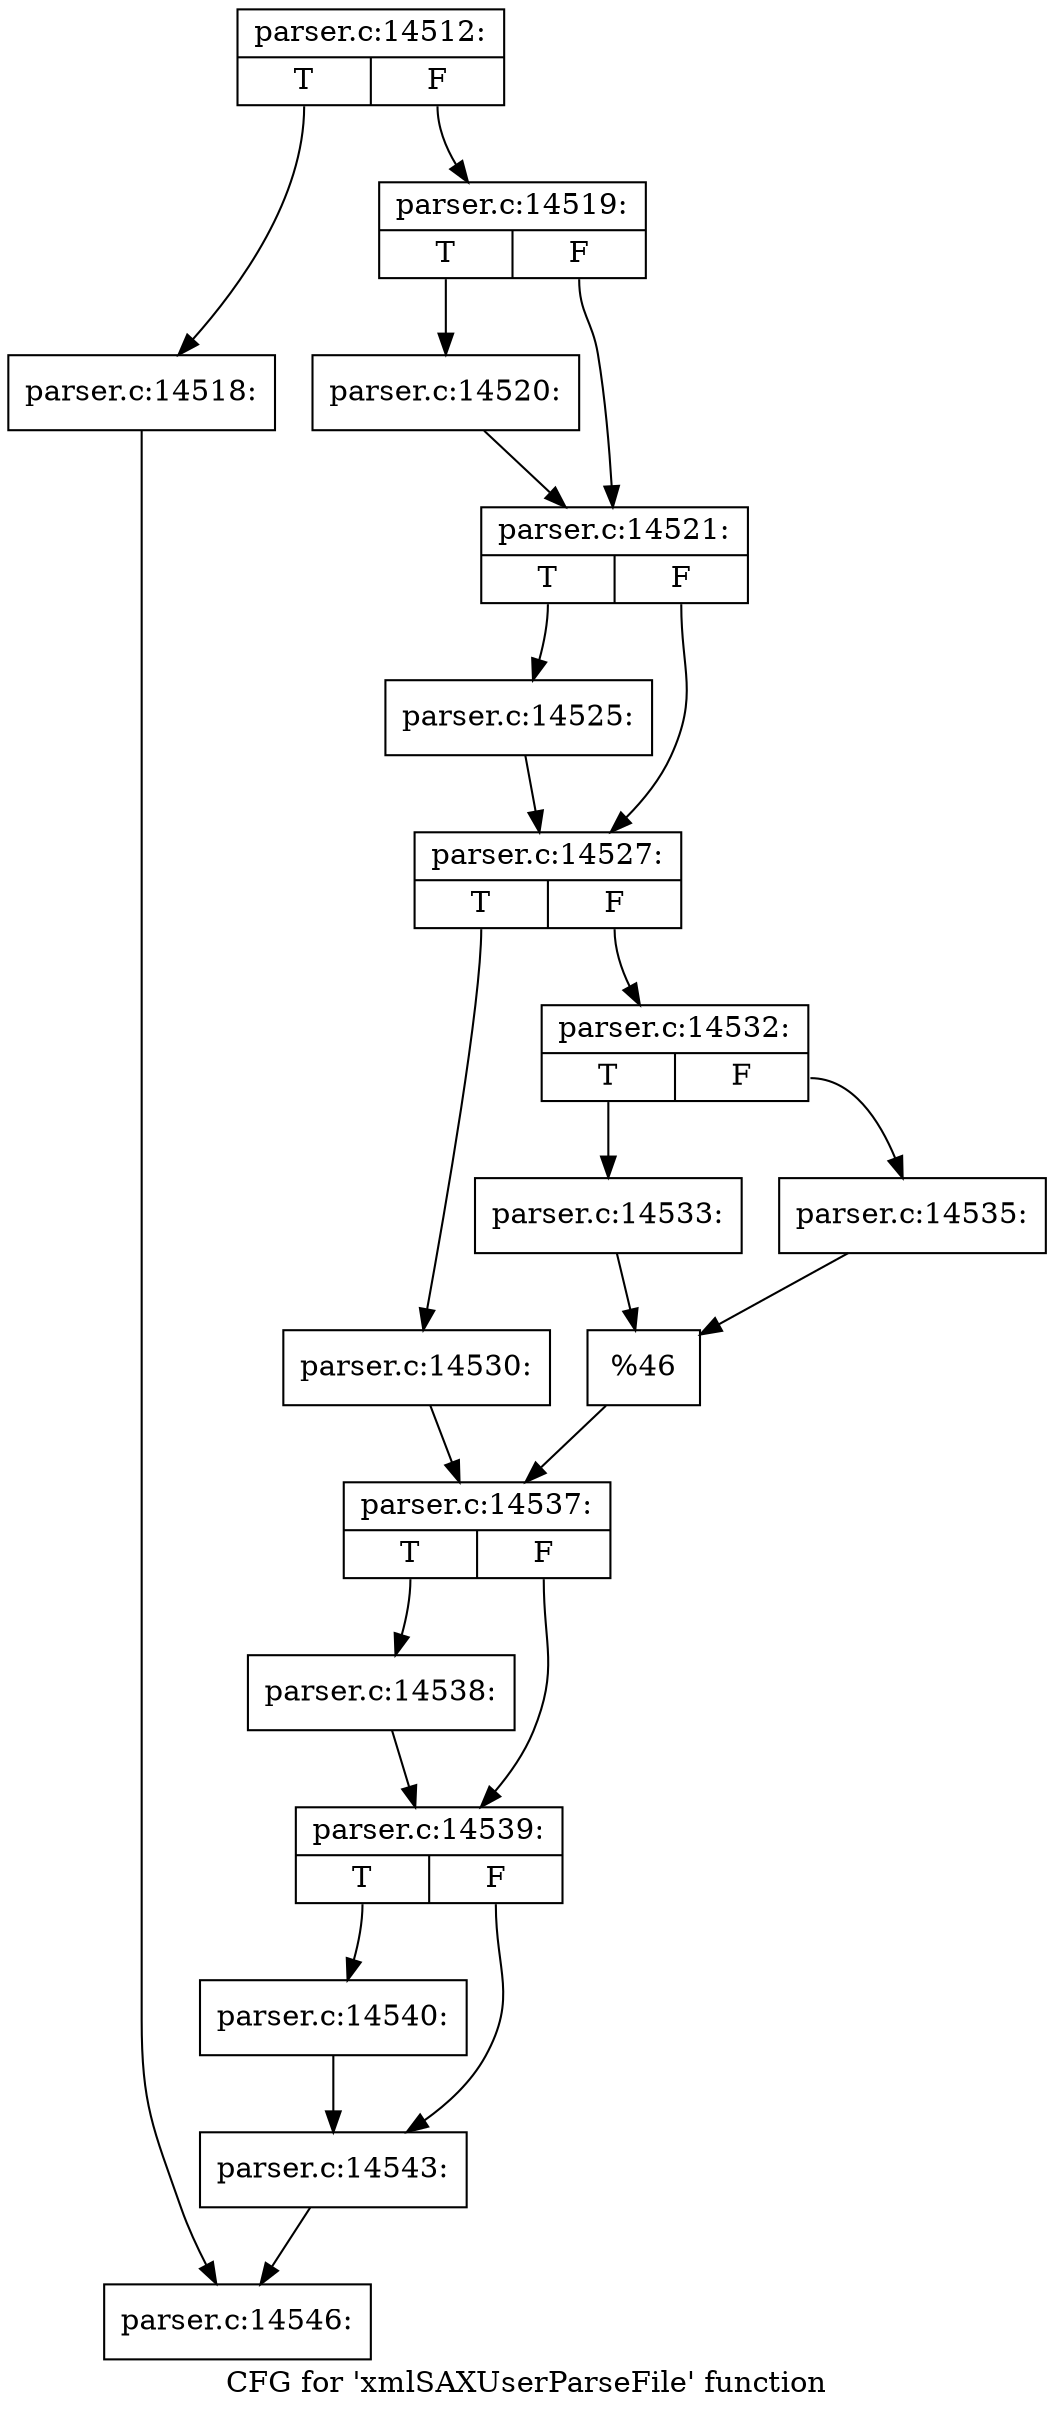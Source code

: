digraph "CFG for 'xmlSAXUserParseFile' function" {
	label="CFG for 'xmlSAXUserParseFile' function";

	Node0x59dae10 [shape=record,label="{parser.c:14512:|{<s0>T|<s1>F}}"];
	Node0x59dae10:s0 -> Node0x59df710;
	Node0x59dae10:s1 -> Node0x59df760;
	Node0x59df710 [shape=record,label="{parser.c:14518:}"];
	Node0x59df710 -> Node0x59dc890;
	Node0x59df760 [shape=record,label="{parser.c:14519:|{<s0>T|<s1>F}}"];
	Node0x59df760:s0 -> Node0x59dfbb0;
	Node0x59df760:s1 -> Node0x59dfc00;
	Node0x59dfbb0 [shape=record,label="{parser.c:14520:}"];
	Node0x59dfbb0 -> Node0x59dfc00;
	Node0x59dfc00 [shape=record,label="{parser.c:14521:|{<s0>T|<s1>F}}"];
	Node0x59dfc00:s0 -> Node0x59e08d0;
	Node0x59dfc00:s1 -> Node0x59e0920;
	Node0x59e08d0 [shape=record,label="{parser.c:14525:}"];
	Node0x59e08d0 -> Node0x59e0920;
	Node0x59e0920 [shape=record,label="{parser.c:14527:|{<s0>T|<s1>F}}"];
	Node0x59e0920:s0 -> Node0x59e1050;
	Node0x59e0920:s1 -> Node0x59e10f0;
	Node0x59e1050 [shape=record,label="{parser.c:14530:}"];
	Node0x59e1050 -> Node0x59e10a0;
	Node0x59e10f0 [shape=record,label="{parser.c:14532:|{<s0>T|<s1>F}}"];
	Node0x59e10f0:s0 -> Node0x59e1610;
	Node0x59e10f0:s1 -> Node0x59e16b0;
	Node0x59e1610 [shape=record,label="{parser.c:14533:}"];
	Node0x59e1610 -> Node0x59e1660;
	Node0x59e16b0 [shape=record,label="{parser.c:14535:}"];
	Node0x59e16b0 -> Node0x59e1660;
	Node0x59e1660 [shape=record,label="{%46}"];
	Node0x59e1660 -> Node0x59e10a0;
	Node0x59e10a0 [shape=record,label="{parser.c:14537:|{<s0>T|<s1>F}}"];
	Node0x59e10a0:s0 -> Node0x59e2050;
	Node0x59e10a0:s1 -> Node0x59e20a0;
	Node0x59e2050 [shape=record,label="{parser.c:14538:}"];
	Node0x59e2050 -> Node0x59e20a0;
	Node0x59e20a0 [shape=record,label="{parser.c:14539:|{<s0>T|<s1>F}}"];
	Node0x59e20a0:s0 -> Node0x59e2660;
	Node0x59e20a0:s1 -> Node0x59e26b0;
	Node0x59e2660 [shape=record,label="{parser.c:14540:}"];
	Node0x59e2660 -> Node0x59e26b0;
	Node0x59e26b0 [shape=record,label="{parser.c:14543:}"];
	Node0x59e26b0 -> Node0x59dc890;
	Node0x59dc890 [shape=record,label="{parser.c:14546:}"];
}
